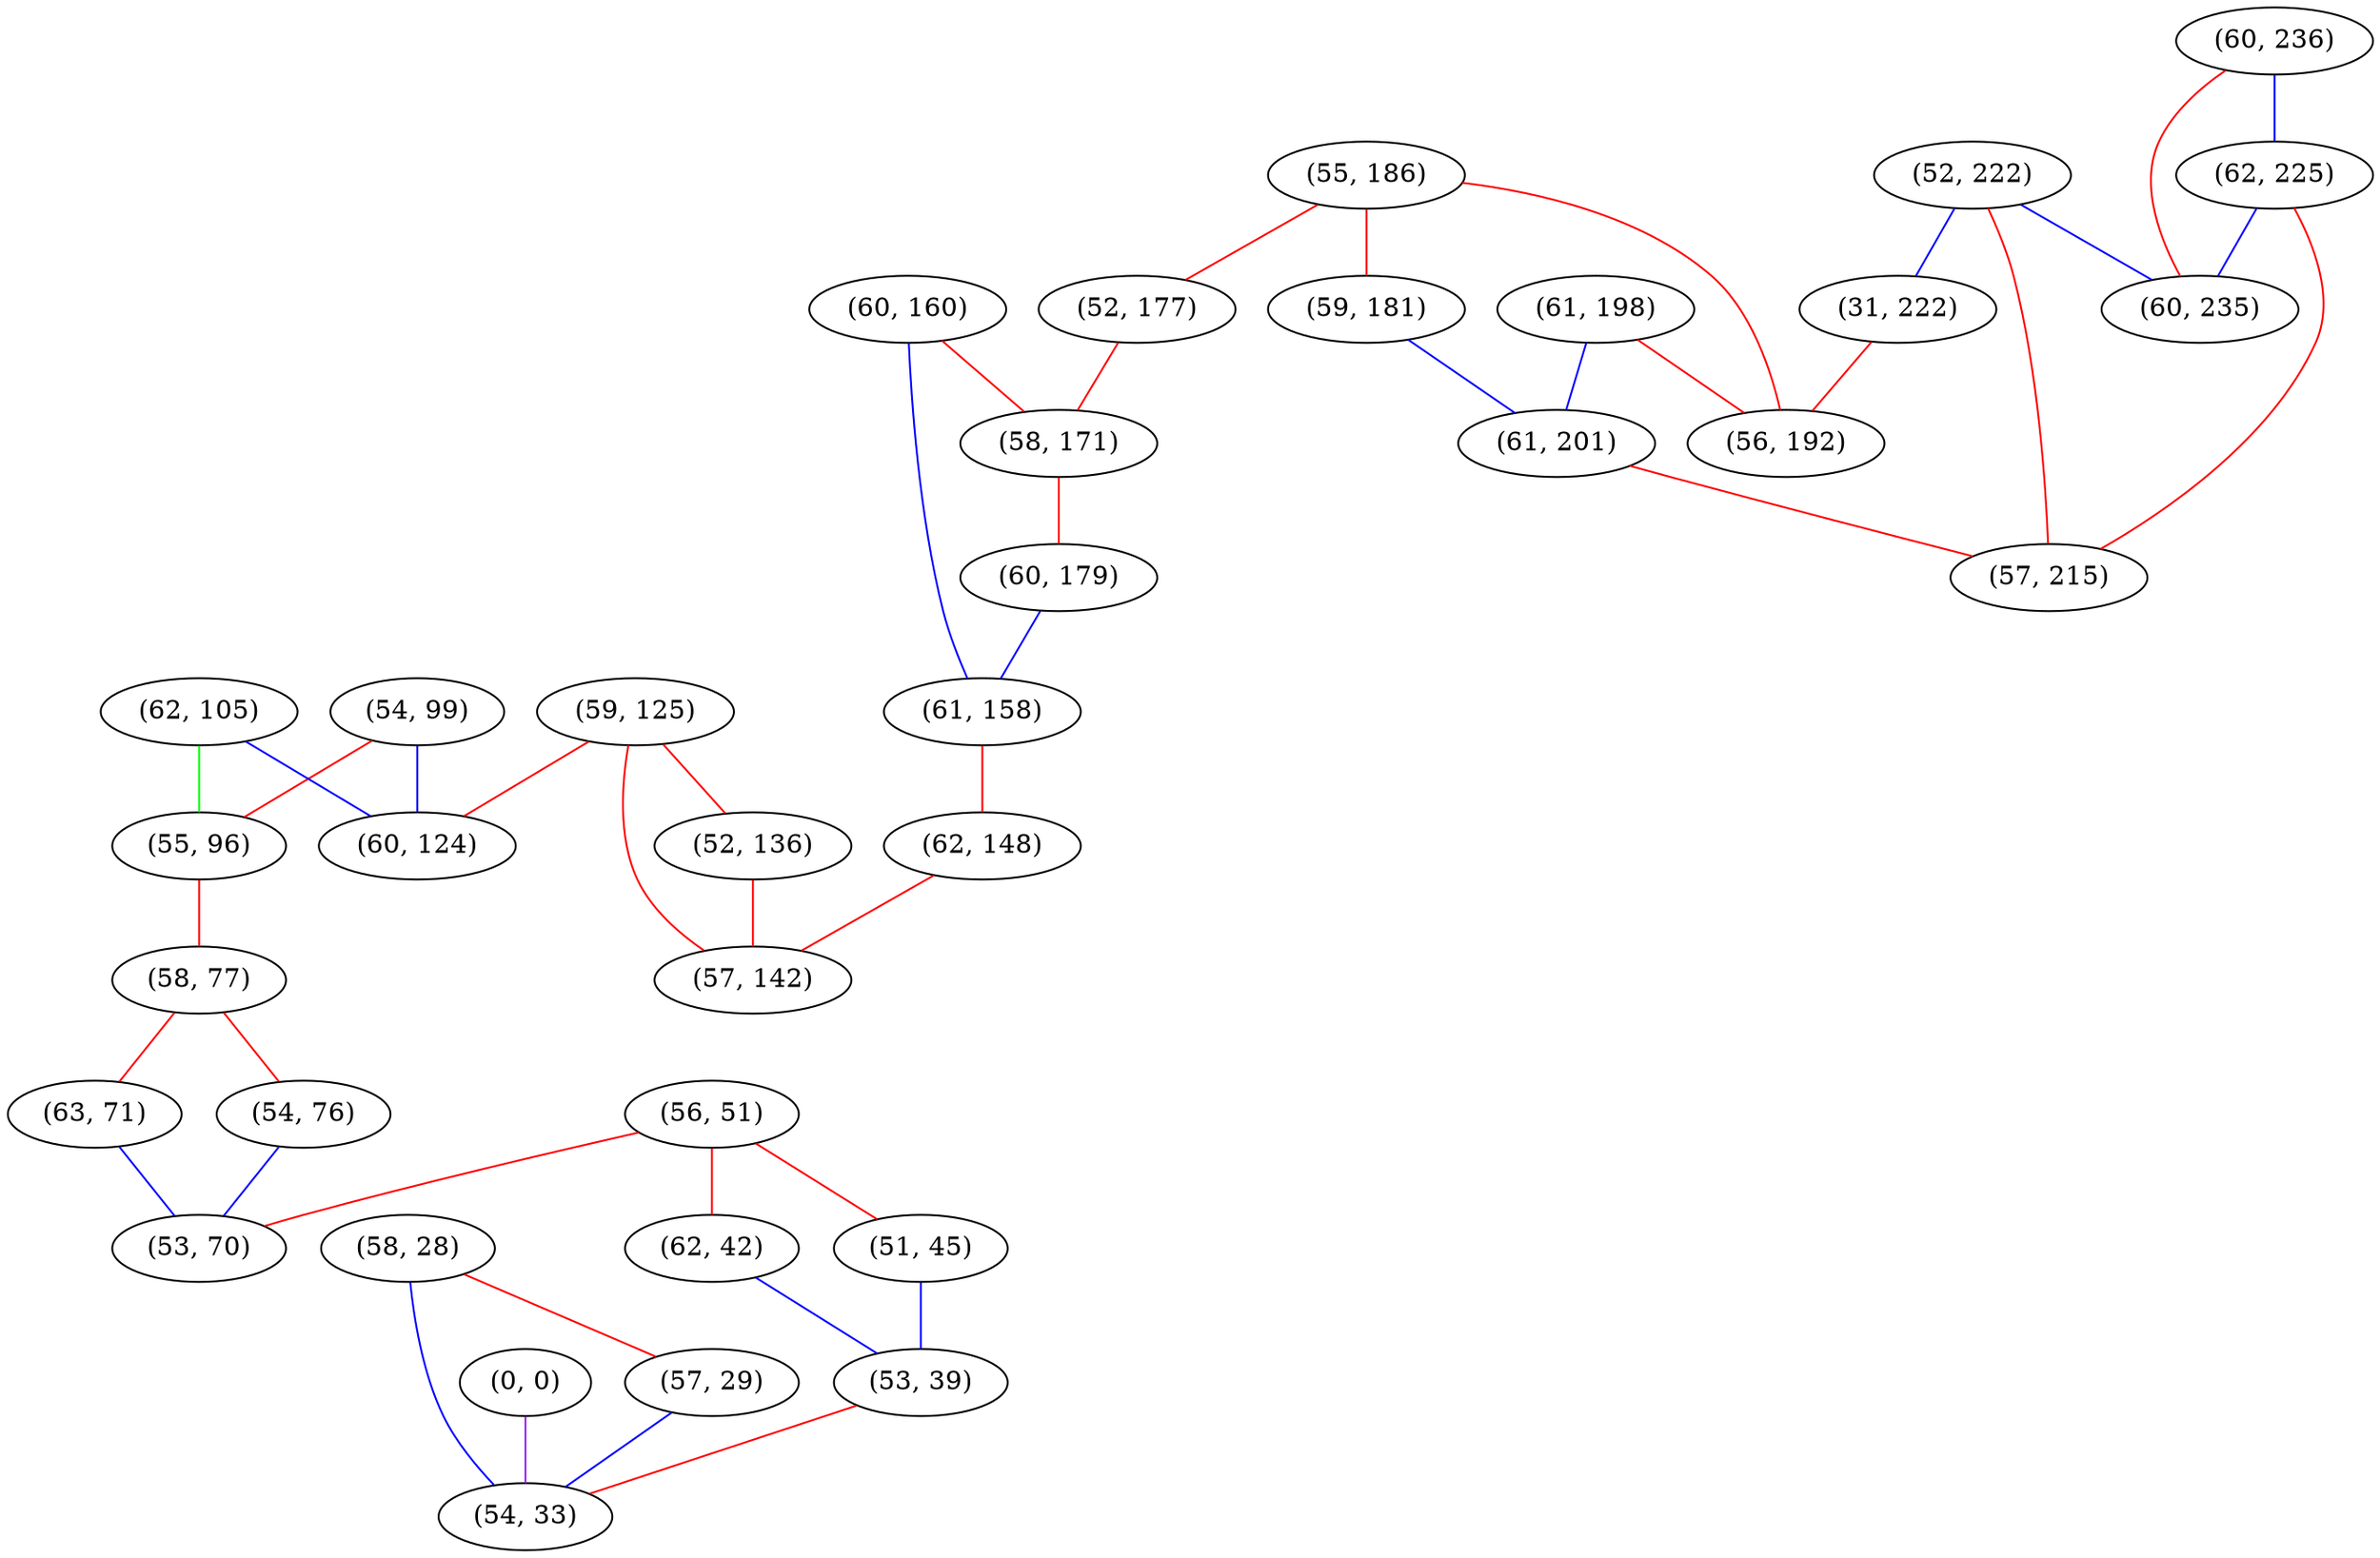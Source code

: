 graph "" {
"(54, 99)";
"(56, 51)";
"(52, 222)";
"(62, 42)";
"(55, 186)";
"(60, 236)";
"(52, 177)";
"(59, 125)";
"(62, 105)";
"(58, 28)";
"(55, 96)";
"(60, 160)";
"(58, 77)";
"(61, 198)";
"(62, 225)";
"(0, 0)";
"(63, 71)";
"(59, 181)";
"(54, 76)";
"(52, 136)";
"(58, 171)";
"(51, 45)";
"(31, 222)";
"(60, 179)";
"(57, 29)";
"(53, 39)";
"(60, 235)";
"(61, 158)";
"(62, 148)";
"(60, 124)";
"(57, 142)";
"(61, 201)";
"(53, 70)";
"(54, 33)";
"(56, 192)";
"(57, 215)";
"(54, 99)" -- "(60, 124)"  [color=blue, key=0, weight=3];
"(54, 99)" -- "(55, 96)"  [color=red, key=0, weight=1];
"(56, 51)" -- "(53, 70)"  [color=red, key=0, weight=1];
"(56, 51)" -- "(62, 42)"  [color=red, key=0, weight=1];
"(56, 51)" -- "(51, 45)"  [color=red, key=0, weight=1];
"(52, 222)" -- "(31, 222)"  [color=blue, key=0, weight=3];
"(52, 222)" -- "(60, 235)"  [color=blue, key=0, weight=3];
"(52, 222)" -- "(57, 215)"  [color=red, key=0, weight=1];
"(62, 42)" -- "(53, 39)"  [color=blue, key=0, weight=3];
"(55, 186)" -- "(56, 192)"  [color=red, key=0, weight=1];
"(55, 186)" -- "(52, 177)"  [color=red, key=0, weight=1];
"(55, 186)" -- "(59, 181)"  [color=red, key=0, weight=1];
"(60, 236)" -- "(62, 225)"  [color=blue, key=0, weight=3];
"(60, 236)" -- "(60, 235)"  [color=red, key=0, weight=1];
"(52, 177)" -- "(58, 171)"  [color=red, key=0, weight=1];
"(59, 125)" -- "(60, 124)"  [color=red, key=0, weight=1];
"(59, 125)" -- "(57, 142)"  [color=red, key=0, weight=1];
"(59, 125)" -- "(52, 136)"  [color=red, key=0, weight=1];
"(62, 105)" -- "(60, 124)"  [color=blue, key=0, weight=3];
"(62, 105)" -- "(55, 96)"  [color=green, key=0, weight=2];
"(58, 28)" -- "(57, 29)"  [color=red, key=0, weight=1];
"(58, 28)" -- "(54, 33)"  [color=blue, key=0, weight=3];
"(55, 96)" -- "(58, 77)"  [color=red, key=0, weight=1];
"(60, 160)" -- "(61, 158)"  [color=blue, key=0, weight=3];
"(60, 160)" -- "(58, 171)"  [color=red, key=0, weight=1];
"(58, 77)" -- "(54, 76)"  [color=red, key=0, weight=1];
"(58, 77)" -- "(63, 71)"  [color=red, key=0, weight=1];
"(61, 198)" -- "(61, 201)"  [color=blue, key=0, weight=3];
"(61, 198)" -- "(56, 192)"  [color=red, key=0, weight=1];
"(62, 225)" -- "(60, 235)"  [color=blue, key=0, weight=3];
"(62, 225)" -- "(57, 215)"  [color=red, key=0, weight=1];
"(0, 0)" -- "(54, 33)"  [color=purple, key=0, weight=4];
"(63, 71)" -- "(53, 70)"  [color=blue, key=0, weight=3];
"(59, 181)" -- "(61, 201)"  [color=blue, key=0, weight=3];
"(54, 76)" -- "(53, 70)"  [color=blue, key=0, weight=3];
"(52, 136)" -- "(57, 142)"  [color=red, key=0, weight=1];
"(58, 171)" -- "(60, 179)"  [color=red, key=0, weight=1];
"(51, 45)" -- "(53, 39)"  [color=blue, key=0, weight=3];
"(31, 222)" -- "(56, 192)"  [color=red, key=0, weight=1];
"(60, 179)" -- "(61, 158)"  [color=blue, key=0, weight=3];
"(57, 29)" -- "(54, 33)"  [color=blue, key=0, weight=3];
"(53, 39)" -- "(54, 33)"  [color=red, key=0, weight=1];
"(61, 158)" -- "(62, 148)"  [color=red, key=0, weight=1];
"(62, 148)" -- "(57, 142)"  [color=red, key=0, weight=1];
"(61, 201)" -- "(57, 215)"  [color=red, key=0, weight=1];
}
